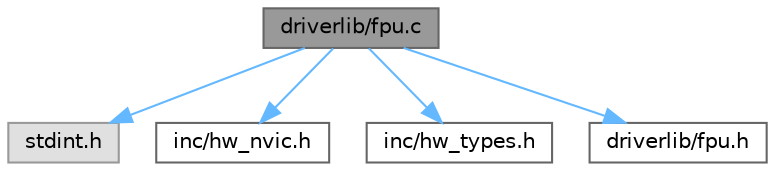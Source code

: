 digraph "driverlib/fpu.c"
{
 // LATEX_PDF_SIZE
  bgcolor="transparent";
  edge [fontname=Helvetica,fontsize=10,labelfontname=Helvetica,labelfontsize=10];
  node [fontname=Helvetica,fontsize=10,shape=box,height=0.2,width=0.4];
  Node1 [label="driverlib/fpu.c",height=0.2,width=0.4,color="gray40", fillcolor="grey60", style="filled", fontcolor="black",tooltip=" "];
  Node1 -> Node2 [color="steelblue1",style="solid"];
  Node2 [label="stdint.h",height=0.2,width=0.4,color="grey60", fillcolor="#E0E0E0", style="filled",tooltip=" "];
  Node1 -> Node3 [color="steelblue1",style="solid"];
  Node3 [label="inc/hw_nvic.h",height=0.2,width=0.4,color="grey40", fillcolor="white", style="filled",URL="$hw__nvic_8h.html",tooltip=" "];
  Node1 -> Node4 [color="steelblue1",style="solid"];
  Node4 [label="inc/hw_types.h",height=0.2,width=0.4,color="grey40", fillcolor="white", style="filled",URL="$hw__types_8h.html",tooltip=" "];
  Node1 -> Node5 [color="steelblue1",style="solid"];
  Node5 [label="driverlib/fpu.h",height=0.2,width=0.4,color="grey40", fillcolor="white", style="filled",URL="$fpu_8h.html",tooltip=" "];
}
